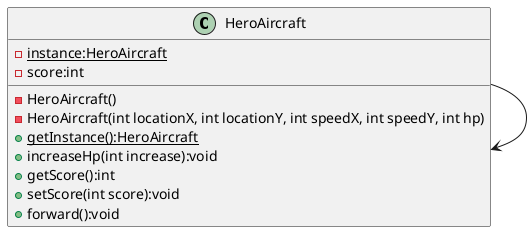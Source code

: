 @startuml
'https://plantuml.com/sequence-diagram

class HeroAircraft{
    - {static} instance:HeroAircraft
    - score:int
    - HeroAircraft()
    - HeroAircraft(int locationX, int locationY, int speedX, int speedY, int hp)
    + {static} getInstance():HeroAircraft
    + increaseHp(int increase):void
    + getScore():int
    + setScore(int score):void
    + forward():void
}
HeroAircraft --> HeroAircraft
@enduml